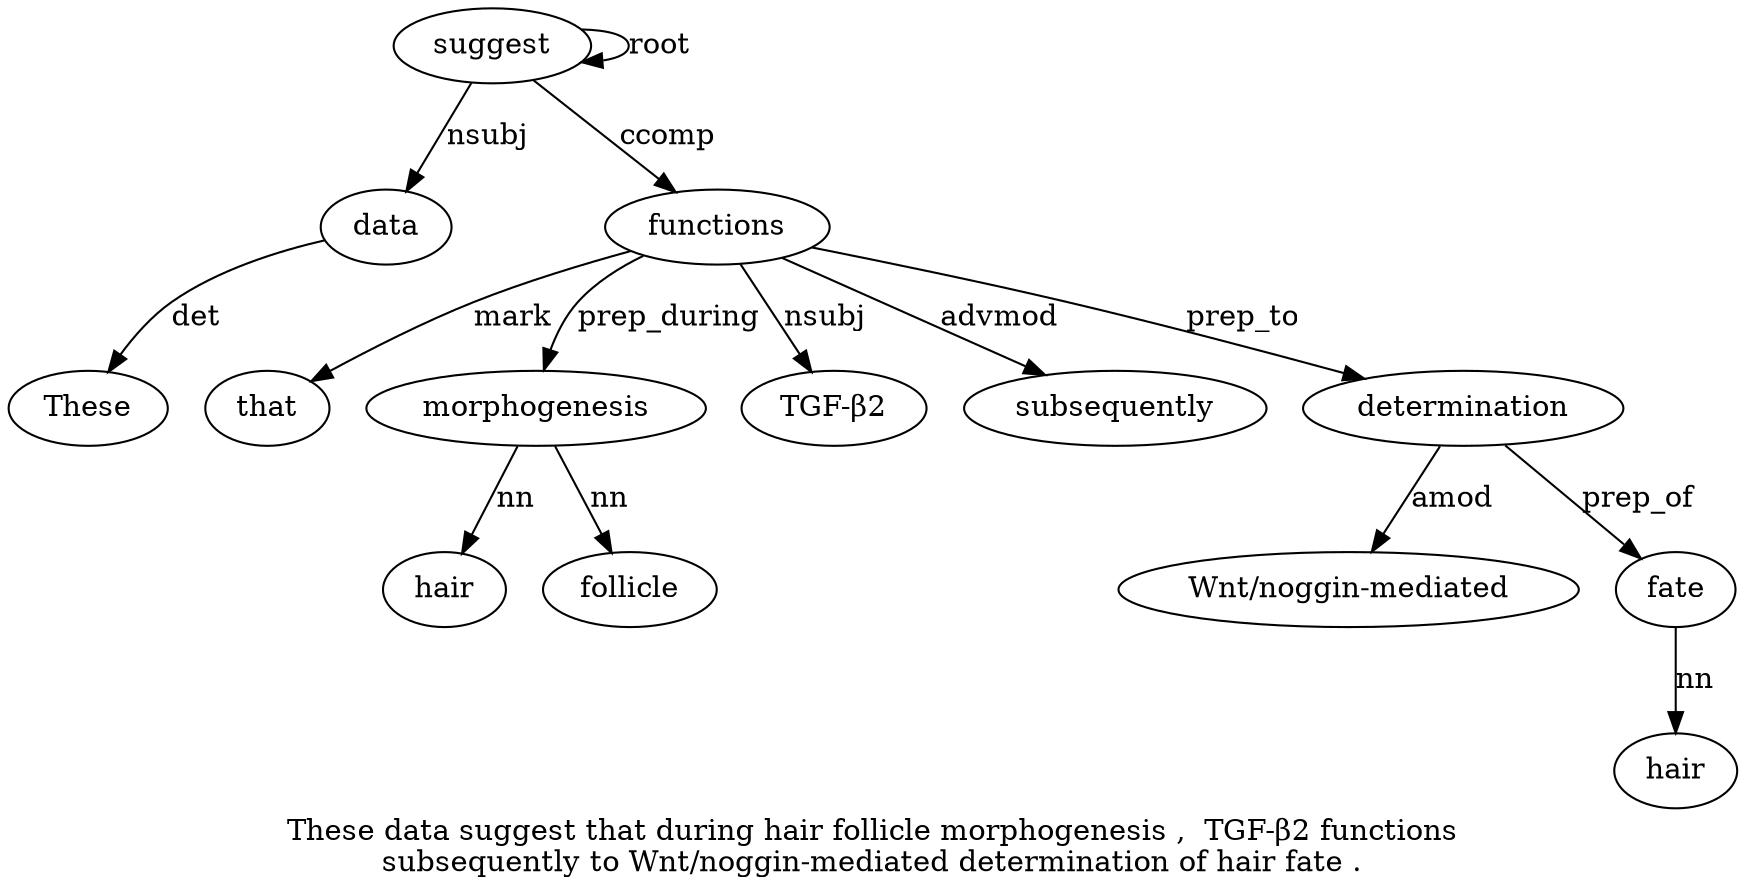 digraph "These data suggest that during hair follicle morphogenesis ,  TGF-β2 functions subsequently to Wnt/noggin-mediated determination of hair fate ." {
label="These data suggest that during hair follicle morphogenesis ,  TGF-β2 functions
subsequently to Wnt/noggin-mediated determination of hair fate .";
data2 [style=filled, fillcolor=white, label=data];
These1 [style=filled, fillcolor=white, label=These];
data2 -> These1  [label=det];
suggest3 [style=filled, fillcolor=white, label=suggest];
suggest3 -> data2  [label=nsubj];
suggest3 -> suggest3  [label=root];
functions11 [style=filled, fillcolor=white, label=functions];
that4 [style=filled, fillcolor=white, label=that];
functions11 -> that4  [label=mark];
morphogenesis8 [style=filled, fillcolor=white, label=morphogenesis];
hair6 [style=filled, fillcolor=white, label=hair];
morphogenesis8 -> hair6  [label=nn];
follicle7 [style=filled, fillcolor=white, label=follicle];
morphogenesis8 -> follicle7  [label=nn];
functions11 -> morphogenesis8  [label=prep_during];
"TGF-β210" [style=filled, fillcolor=white, label="TGF-β2"];
functions11 -> "TGF-β210"  [label=nsubj];
suggest3 -> functions11  [label=ccomp];
subsequently12 [style=filled, fillcolor=white, label=subsequently];
functions11 -> subsequently12  [label=advmod];
determination15 [style=filled, fillcolor=white, label=determination];
"Wnt/noggin-mediated14" [style=filled, fillcolor=white, label="Wnt/noggin-mediated"];
determination15 -> "Wnt/noggin-mediated14"  [label=amod];
functions11 -> determination15  [label=prep_to];
fate18 [style=filled, fillcolor=white, label=fate];
hair17 [style=filled, fillcolor=white, label=hair];
fate18 -> hair17  [label=nn];
determination15 -> fate18  [label=prep_of];
}

